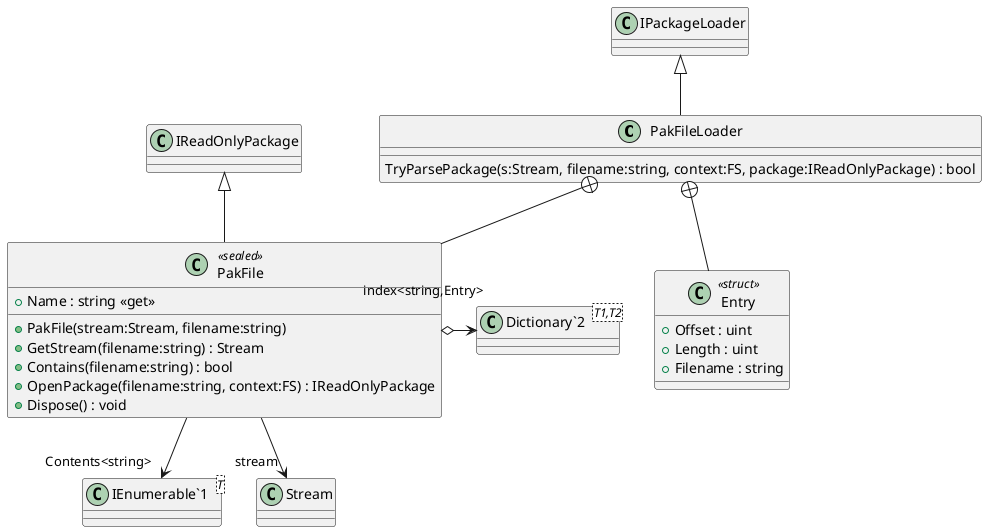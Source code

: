 @startuml
class PakFileLoader {
    TryParsePackage(s:Stream, filename:string, context:FS, package:IReadOnlyPackage) : bool
}
class Entry <<struct>> {
    + Offset : uint
    + Length : uint
    + Filename : string
}
class PakFile <<sealed>> {
    + Name : string <<get>>
    + PakFile(stream:Stream, filename:string)
    + GetStream(filename:string) : Stream
    + Contains(filename:string) : bool
    + OpenPackage(filename:string, context:FS) : IReadOnlyPackage
    + Dispose() : void
}
class "IEnumerable`1"<T> {
}
class "Dictionary`2"<T1,T2> {
}
IPackageLoader <|-- PakFileLoader
PakFileLoader +-- Entry
PakFileLoader +-- PakFile
IReadOnlyPackage <|-- PakFile
PakFile --> "Contents<string>" "IEnumerable`1"
PakFile o-> "index<string,Entry>" "Dictionary`2"
PakFile --> "stream" Stream
@enduml

